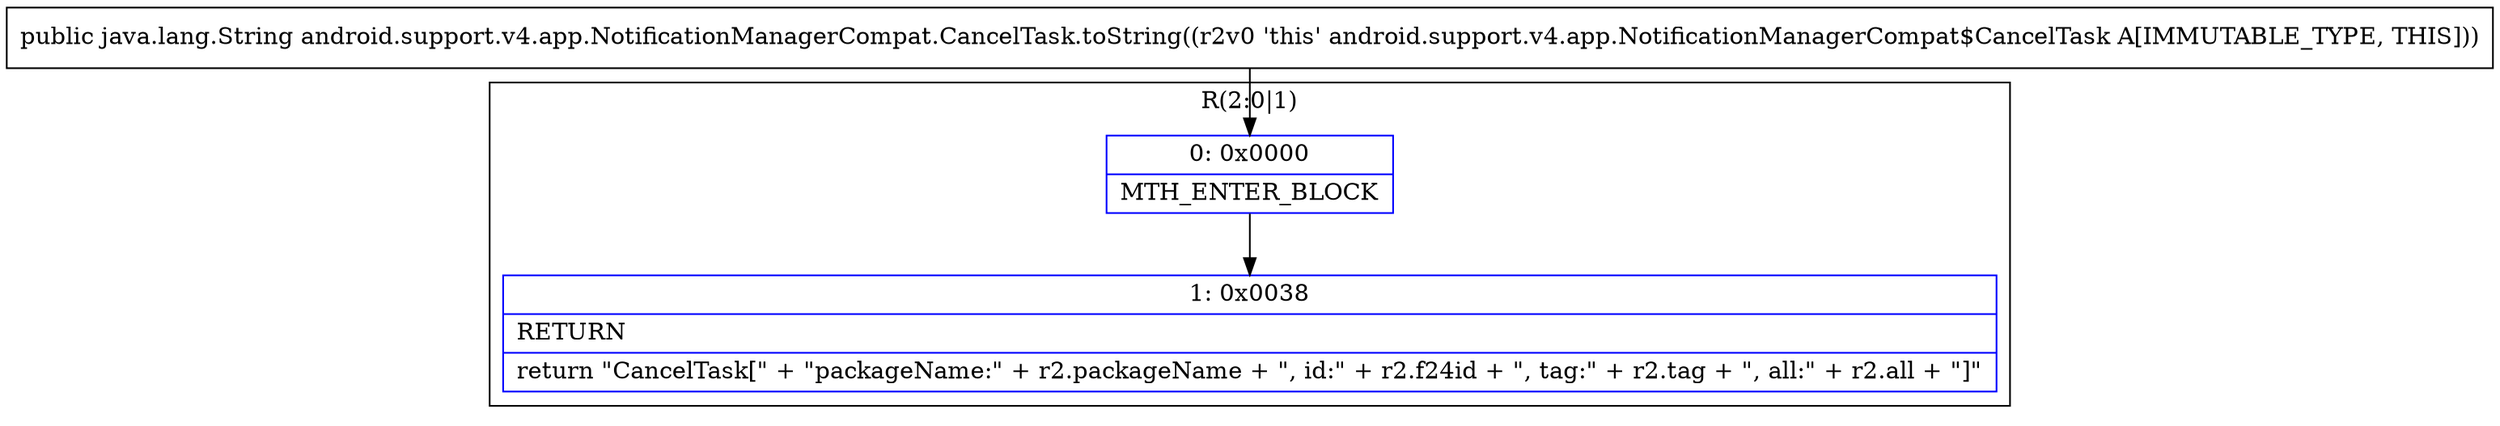 digraph "CFG forandroid.support.v4.app.NotificationManagerCompat.CancelTask.toString()Ljava\/lang\/String;" {
subgraph cluster_Region_31737141 {
label = "R(2:0|1)";
node [shape=record,color=blue];
Node_0 [shape=record,label="{0\:\ 0x0000|MTH_ENTER_BLOCK\l}"];
Node_1 [shape=record,label="{1\:\ 0x0038|RETURN\l|return \"CancelTask[\" + \"packageName:\" + r2.packageName + \", id:\" + r2.f24id + \", tag:\" + r2.tag + \", all:\" + r2.all + \"]\"\l}"];
}
MethodNode[shape=record,label="{public java.lang.String android.support.v4.app.NotificationManagerCompat.CancelTask.toString((r2v0 'this' android.support.v4.app.NotificationManagerCompat$CancelTask A[IMMUTABLE_TYPE, THIS])) }"];
MethodNode -> Node_0;
Node_0 -> Node_1;
}

